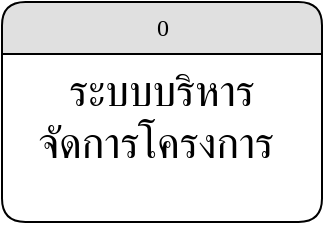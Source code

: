 <mxfile version="25.0.1">
  <diagram name="Page-1" id="HQ661jLhCGcxOUORhG_S">
    <mxGraphModel dx="1843" dy="746" grid="1" gridSize="10" guides="1" tooltips="1" connect="1" arrows="1" fold="1" page="1" pageScale="1" pageWidth="1100" pageHeight="850" math="0" shadow="0">
      <root>
        <mxCell id="0" />
        <mxCell id="1" parent="0" />
        <mxCell id="ZrjCujc7oOs2xG1fO2TM-21" value="0" style="swimlane;html=1;fontStyle=0;childLayout=stackLayout;horizontal=1;startSize=26;fillColor=#e0e0e0;horizontalStack=0;resizeParent=1;resizeLast=0;collapsible=1;marginBottom=0;swimlaneFillColor=#ffffff;align=center;rounded=1;shadow=0;comic=0;labelBackgroundColor=none;strokeWidth=1;fontFamily=Verdana;fontSize=12" vertex="1" parent="1">
          <mxGeometry x="460" y="300" width="160" height="110" as="geometry">
            <mxRectangle x="470" y="452" width="50" height="30" as="alternateBounds" />
          </mxGeometry>
        </mxCell>
        <mxCell id="ZrjCujc7oOs2xG1fO2TM-22" value="&lt;span style=&quot;font-size:16.0pt;line-height:&lt;br/&gt;107%;font-family:&amp;quot;TH SarabunPSK&amp;quot;,sans-serif;mso-fareast-font-family:Calibri;&lt;br/&gt;mso-fareast-theme-font:minor-latin;mso-ansi-language:EN-US;mso-fareast-language:&lt;br/&gt;EN-US;mso-bidi-language:TH&quot; lang=&quot;TH&quot;&gt;ระบบบริหาร&lt;/span&gt;&lt;div&gt;&lt;span style=&quot;font-size:16.0pt;line-height:&lt;br/&gt;107%;font-family:&amp;quot;TH SarabunPSK&amp;quot;,sans-serif;mso-fareast-font-family:Calibri;&lt;br/&gt;mso-fareast-theme-font:minor-latin;mso-ansi-language:EN-US;mso-fareast-language:&lt;br/&gt;EN-US;mso-bidi-language:TH&quot; lang=&quot;TH&quot;&gt;จัดการโครงการ&amp;nbsp;&lt;/span&gt;&lt;/div&gt;" style="text;html=1;strokeColor=none;fillColor=none;spacingLeft=4;spacingRight=4;whiteSpace=wrap;overflow=hidden;rotatable=0;points=[[0,0.5],[1,0.5]];portConstraint=eastwest;align=center;" vertex="1" parent="ZrjCujc7oOs2xG1fO2TM-21">
          <mxGeometry y="26" width="160" height="54" as="geometry" />
        </mxCell>
      </root>
    </mxGraphModel>
  </diagram>
</mxfile>
